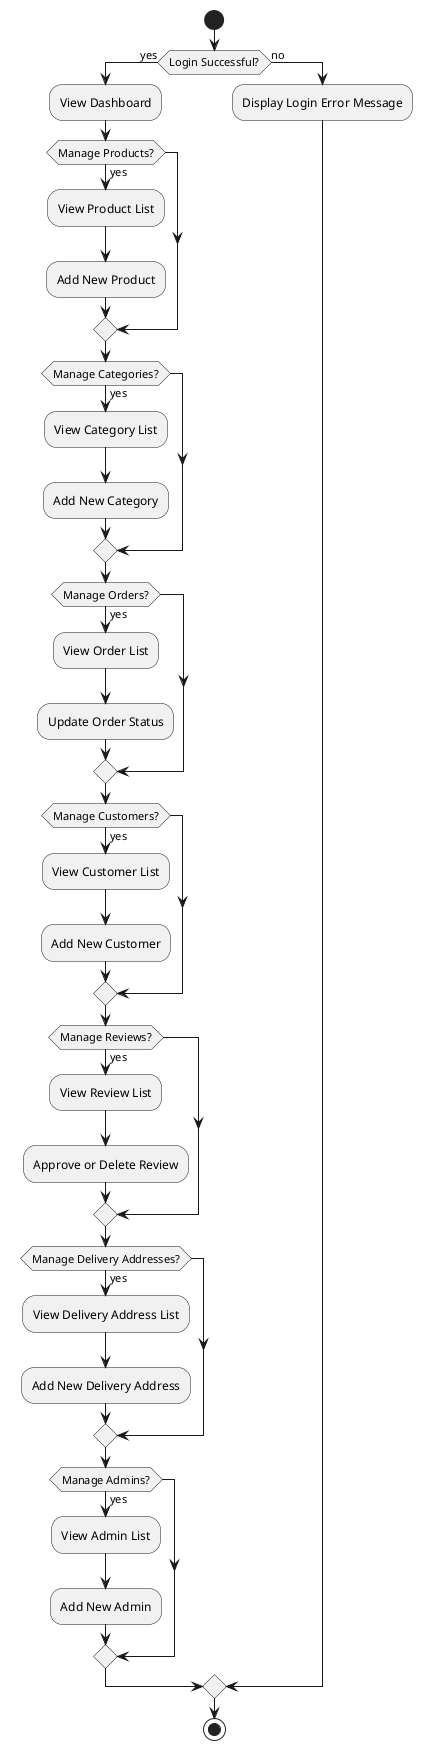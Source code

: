 @startuml

start

if (Login Successful?) then (yes)
  :View Dashboard;
  if (Manage Products?) then (yes)
    :View Product List;
    :Add New Product;
  endif
  if (Manage Categories?) then (yes)
    :View Category List;
    :Add New Category;
  endif
  if (Manage Orders?) then (yes)
    :View Order List;
    :Update Order Status;
  endif
  if (Manage Customers?) then (yes)
    :View Customer List;
    :Add New Customer;
  endif
  if (Manage Reviews?) then (yes)
    :View Review List;
    :Approve or Delete Review;
  endif
  if (Manage Delivery Addresses?) then (yes)
    :View Delivery Address List;
    :Add New Delivery Address;
  endif
  if (Manage Admins?) then (yes)
    :View Admin List;
    :Add New Admin;
  endif
else (no)
  :Display Login Error Message;
endif

stop

@enduml